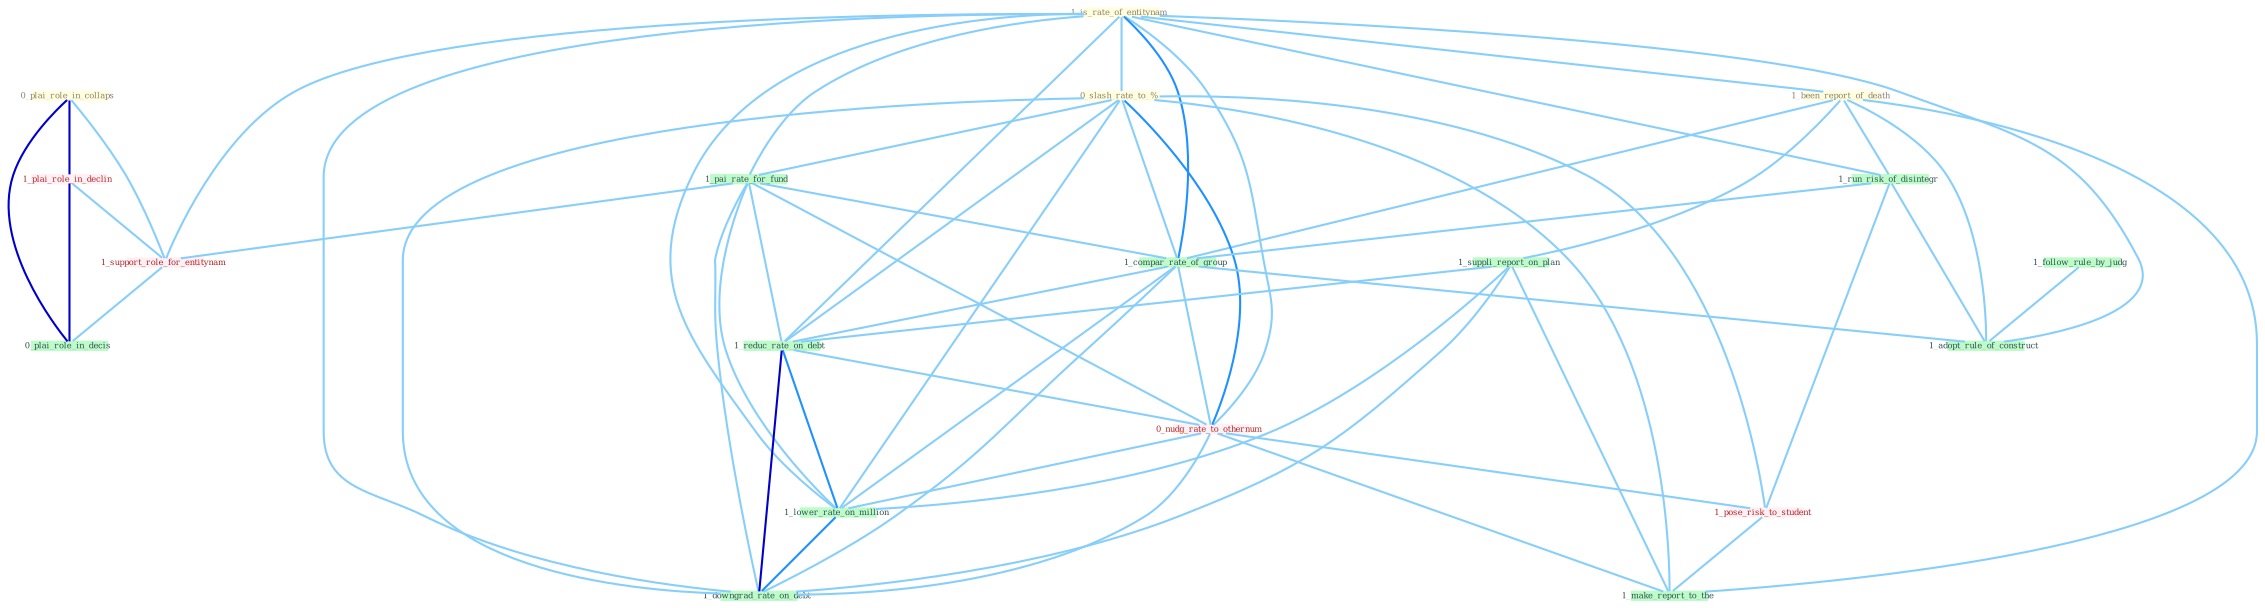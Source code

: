 Graph G{ 
    node
    [shape=polygon,style=filled,width=.5,height=.06,color="#BDFCC9",fixedsize=true,fontsize=4,
    fontcolor="#2f4f4f"];
    {node
    [color="#ffffe0", fontcolor="#8b7d6b"] "0_plai_role_in_collaps " "1_is_rate_of_entitynam " "1_been_report_of_death " "0_slash_rate_to_% "}
{node [color="#fff0f5", fontcolor="#b22222"] "1_plai_role_in_declin " "0_nudg_rate_to_othernum " "1_support_role_for_entitynam " "1_pose_risk_to_student "}
edge [color="#B0E2FF"];

	"0_plai_role_in_collaps " -- "1_plai_role_in_declin " [w="3", color="#0000cd" , len=0.6];
	"0_plai_role_in_collaps " -- "1_support_role_for_entitynam " [w="1", color="#87cefa" ];
	"0_plai_role_in_collaps " -- "0_plai_role_in_decis " [w="3", color="#0000cd" , len=0.6];
	"1_is_rate_of_entitynam " -- "1_been_report_of_death " [w="1", color="#87cefa" ];
	"1_is_rate_of_entitynam " -- "0_slash_rate_to_% " [w="1", color="#87cefa" ];
	"1_is_rate_of_entitynam " -- "1_run_risk_of_disintegr " [w="1", color="#87cefa" ];
	"1_is_rate_of_entitynam " -- "1_pai_rate_for_fund " [w="1", color="#87cefa" ];
	"1_is_rate_of_entitynam " -- "1_compar_rate_of_group " [w="2", color="#1e90ff" , len=0.8];
	"1_is_rate_of_entitynam " -- "1_reduc_rate_on_debt " [w="1", color="#87cefa" ];
	"1_is_rate_of_entitynam " -- "0_nudg_rate_to_othernum " [w="1", color="#87cefa" ];
	"1_is_rate_of_entitynam " -- "1_support_role_for_entitynam " [w="1", color="#87cefa" ];
	"1_is_rate_of_entitynam " -- "1_adopt_rule_of_construct " [w="1", color="#87cefa" ];
	"1_is_rate_of_entitynam " -- "1_lower_rate_on_million " [w="1", color="#87cefa" ];
	"1_is_rate_of_entitynam " -- "1_downgrad_rate_on_debt " [w="1", color="#87cefa" ];
	"1_been_report_of_death " -- "1_run_risk_of_disintegr " [w="1", color="#87cefa" ];
	"1_been_report_of_death " -- "1_suppli_report_on_plan " [w="1", color="#87cefa" ];
	"1_been_report_of_death " -- "1_compar_rate_of_group " [w="1", color="#87cefa" ];
	"1_been_report_of_death " -- "1_adopt_rule_of_construct " [w="1", color="#87cefa" ];
	"1_been_report_of_death " -- "1_make_report_to_the " [w="1", color="#87cefa" ];
	"0_slash_rate_to_% " -- "1_pai_rate_for_fund " [w="1", color="#87cefa" ];
	"0_slash_rate_to_% " -- "1_compar_rate_of_group " [w="1", color="#87cefa" ];
	"0_slash_rate_to_% " -- "1_reduc_rate_on_debt " [w="1", color="#87cefa" ];
	"0_slash_rate_to_% " -- "0_nudg_rate_to_othernum " [w="2", color="#1e90ff" , len=0.8];
	"0_slash_rate_to_% " -- "1_pose_risk_to_student " [w="1", color="#87cefa" ];
	"0_slash_rate_to_% " -- "1_lower_rate_on_million " [w="1", color="#87cefa" ];
	"0_slash_rate_to_% " -- "1_downgrad_rate_on_debt " [w="1", color="#87cefa" ];
	"0_slash_rate_to_% " -- "1_make_report_to_the " [w="1", color="#87cefa" ];
	"1_run_risk_of_disintegr " -- "1_compar_rate_of_group " [w="1", color="#87cefa" ];
	"1_run_risk_of_disintegr " -- "1_pose_risk_to_student " [w="1", color="#87cefa" ];
	"1_run_risk_of_disintegr " -- "1_adopt_rule_of_construct " [w="1", color="#87cefa" ];
	"1_plai_role_in_declin " -- "1_support_role_for_entitynam " [w="1", color="#87cefa" ];
	"1_plai_role_in_declin " -- "0_plai_role_in_decis " [w="3", color="#0000cd" , len=0.6];
	"1_suppli_report_on_plan " -- "1_reduc_rate_on_debt " [w="1", color="#87cefa" ];
	"1_suppli_report_on_plan " -- "1_lower_rate_on_million " [w="1", color="#87cefa" ];
	"1_suppli_report_on_plan " -- "1_downgrad_rate_on_debt " [w="1", color="#87cefa" ];
	"1_suppli_report_on_plan " -- "1_make_report_to_the " [w="1", color="#87cefa" ];
	"1_pai_rate_for_fund " -- "1_compar_rate_of_group " [w="1", color="#87cefa" ];
	"1_pai_rate_for_fund " -- "1_reduc_rate_on_debt " [w="1", color="#87cefa" ];
	"1_pai_rate_for_fund " -- "0_nudg_rate_to_othernum " [w="1", color="#87cefa" ];
	"1_pai_rate_for_fund " -- "1_support_role_for_entitynam " [w="1", color="#87cefa" ];
	"1_pai_rate_for_fund " -- "1_lower_rate_on_million " [w="1", color="#87cefa" ];
	"1_pai_rate_for_fund " -- "1_downgrad_rate_on_debt " [w="1", color="#87cefa" ];
	"1_follow_rule_by_judg " -- "1_adopt_rule_of_construct " [w="1", color="#87cefa" ];
	"1_compar_rate_of_group " -- "1_reduc_rate_on_debt " [w="1", color="#87cefa" ];
	"1_compar_rate_of_group " -- "0_nudg_rate_to_othernum " [w="1", color="#87cefa" ];
	"1_compar_rate_of_group " -- "1_adopt_rule_of_construct " [w="1", color="#87cefa" ];
	"1_compar_rate_of_group " -- "1_lower_rate_on_million " [w="1", color="#87cefa" ];
	"1_compar_rate_of_group " -- "1_downgrad_rate_on_debt " [w="1", color="#87cefa" ];
	"1_reduc_rate_on_debt " -- "0_nudg_rate_to_othernum " [w="1", color="#87cefa" ];
	"1_reduc_rate_on_debt " -- "1_lower_rate_on_million " [w="2", color="#1e90ff" , len=0.8];
	"1_reduc_rate_on_debt " -- "1_downgrad_rate_on_debt " [w="3", color="#0000cd" , len=0.6];
	"0_nudg_rate_to_othernum " -- "1_pose_risk_to_student " [w="1", color="#87cefa" ];
	"0_nudg_rate_to_othernum " -- "1_lower_rate_on_million " [w="1", color="#87cefa" ];
	"0_nudg_rate_to_othernum " -- "1_downgrad_rate_on_debt " [w="1", color="#87cefa" ];
	"0_nudg_rate_to_othernum " -- "1_make_report_to_the " [w="1", color="#87cefa" ];
	"1_support_role_for_entitynam " -- "0_plai_role_in_decis " [w="1", color="#87cefa" ];
	"1_pose_risk_to_student " -- "1_make_report_to_the " [w="1", color="#87cefa" ];
	"1_lower_rate_on_million " -- "1_downgrad_rate_on_debt " [w="2", color="#1e90ff" , len=0.8];
}